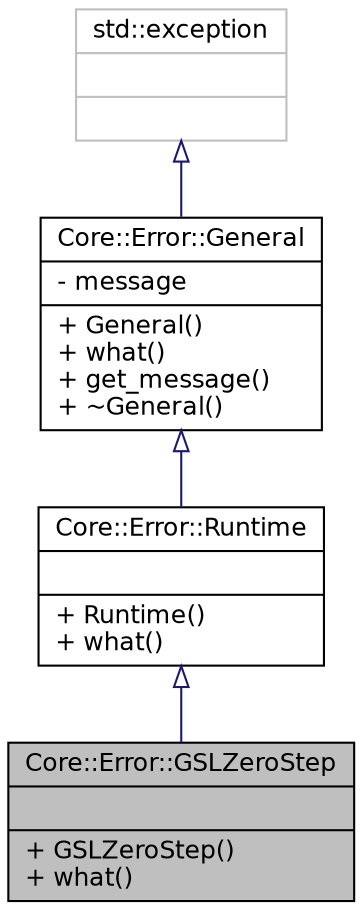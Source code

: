 digraph "Core::Error::GSLZeroStep"
{
 // INTERACTIVE_SVG=YES
  edge [fontname="Helvetica",fontsize="12",labelfontname="Helvetica",labelfontsize="12"];
  node [fontname="Helvetica",fontsize="12",shape=record];
  Node4 [label="{Core::Error::GSLZeroStep\n||+ GSLZeroStep()\l+ what()\l}",height=0.2,width=0.4,color="black", fillcolor="grey75", style="filled", fontcolor="black"];
  Node5 -> Node4 [dir="back",color="midnightblue",fontsize="12",style="solid",arrowtail="onormal",fontname="Helvetica"];
  Node5 [label="{Core::Error::Runtime\n||+ Runtime()\l+ what()\l}",height=0.2,width=0.4,color="black", fillcolor="white", style="filled",URL="$classCore_1_1Error_1_1Runtime.html",tooltip="Any runtime error. "];
  Node6 -> Node5 [dir="back",color="midnightblue",fontsize="12",style="solid",arrowtail="onormal",fontname="Helvetica"];
  Node6 [label="{Core::Error::General\n|- message\l|+ General()\l+ what()\l+ get_message()\l+ ~General()\l}",height=0.2,width=0.4,color="black", fillcolor="white", style="filled",URL="$classCore_1_1Error_1_1General.html",tooltip="The base class of all exceptions. "];
  Node7 -> Node6 [dir="back",color="midnightblue",fontsize="12",style="solid",arrowtail="onormal",fontname="Helvetica"];
  Node7 [label="{std::exception\n||}",height=0.2,width=0.4,color="grey75", fillcolor="white", style="filled"];
}

